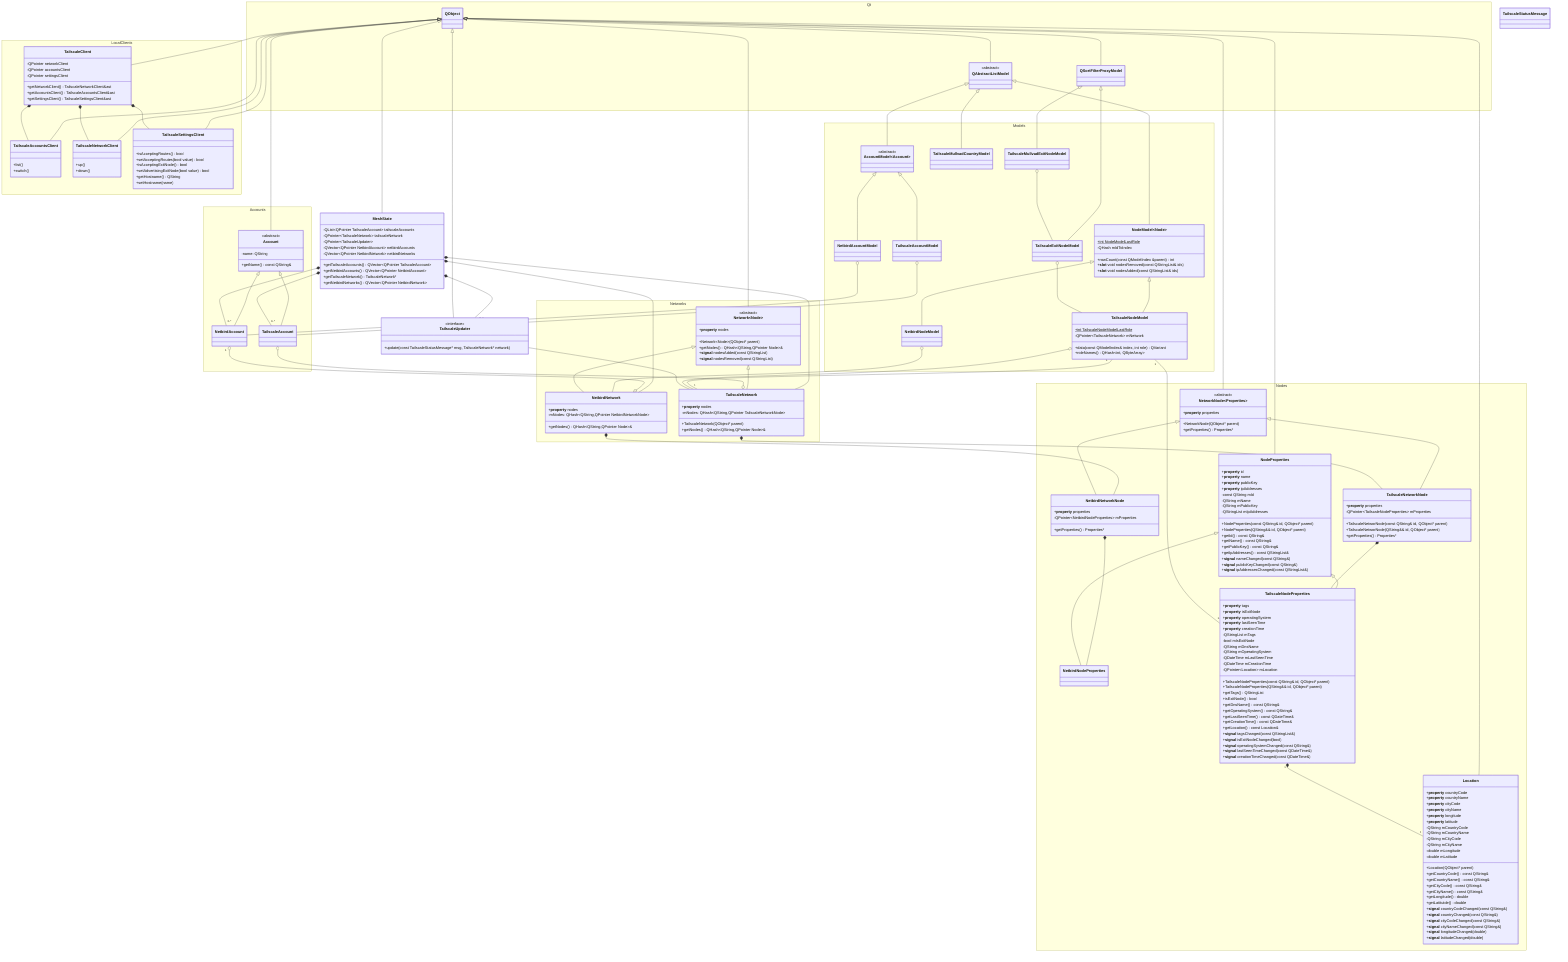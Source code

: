 classDiagram
    Account <|-- NetbirdAccount
    Account <|-- TailscaleAccount
    AccountModel~Account~ <|-- NetbirdAccountModel
    AccountModel~Account~ <|-- TailscaleAccountModel
    MeshState *-- "0..*" NetbirdAccount
    MeshState *-- "0..*" NetbirdNetwork
    MeshState *-- "0..*" TailscaleAccount
    MeshState *-- "0..1" TailscaleNetwork
    MeshState *-- "0..1" TailscaleUpdater
    NetbirdAccount "1" o--o "0..1" NetbirdNetwork
    NetbirdAccountModel o-- NetbirdAccount
    NetbirdNetwork *-- NetbirdNetworkNode
    NetbirdNetworkNode *-- NetbirdNodeProperties
    NetbirdNodeModel o-- NetbirdNetwork
    NetworkNode~Properties~ <|-- NetbirdNetworkNode
    NetworkNode~Properties~ <|-- TailscaleNetworkNode
    Network~Node~ <|-- NetbirdNetwork
    Network~Node~ <|-- TailscaleNetwork
    NodeModel~Node~ <|-- NetbirdNodeModel
    NodeModel~Node~ <|-- TailscaleNodeModel
    NodeProperties <|-- NetbirdNodeProperties
    NodeProperties <|-- TailscaleNodeProperties
    QAbstractListModel <|-- AccountModel~Account~
    QAbstractListModel <|-- NodeModel~Node~
    QAbstractListModel <|-- TailscaleMullvadCountryModel
    QObject <|-- Account
    QObject <|-- Location
    QObject <|-- MeshState
    QObject <|-- NetworkNode~Properties~
    QObject <|-- Network~Node~
    QObject <|-- NodeProperties
    QObject <|-- QAbstractListModel
    QObject <|-- QSortFilterProxyModel
    QObject <|-- TailscaleAccountsClient
    QObject <|-- TailscaleClient
    QObject <|-- TailscaleNetworkClient
    QObject <|-- TailscaleSettingsClient
    QObject <|-- TailscaleUpdater
    QSortFilterProxyModel <|-- TailscaleExitNodeModel
    QSortFilterProxyModel <|-- TailscaleMullvadExitNodeModel
    TailscaleAccount o--o TailscaleNetwork
    TailscaleAccountModel o-- TailscaleAccount
    TailscaleClient *-- TailscaleAccountsClient
    TailscaleClient *-- TailscaleNetworkClient
    TailscaleClient *-- TailscaleSettingsClient
    TailscaleExitNodeModel o-- TailscaleNodeModel
    TailscaleMullvadExitNodeModel o-- TailscaleExitNodeModel
    TailscaleNetwork *-- TailscaleNetworkNode
    TailscaleNetworkNode *-- TailscaleNodeProperties
    TailscaleNodeModel "1" -- "1" TailscaleNetwork
    TailscaleNodeModel "1" -- "1..*" TailscaleNodeProperties
    TailscaleNodeModel o-- TailscaleNetwork
    TailscaleNodeProperties "1" *-- "1" Location
    TailscaleUpdater -- TailscaleNetwork

    namespace Qt {
        class QObject {
        }
        class QAbstractListModel {
            <<abstract>>
        }
        class QSortFilterProxyModel {
        }
    }
    
    class MeshState {
        -QList~QPointer TailscaleAccount~ tailscaleAccounts
        -QPointer~TailscaleNetwork~ tailscaleNetwork
        -QPointer~TailscaleUpdater~
        -QVector~QPointer NetbirdAccount~ netbirdAccounts
        -QVector~QPointer NetbirdNetwork~ netbirdNetworks
        +getTailscaleAccounts() QVector~QPointer TailscaleAccount~
        +getNetbirdAccounts() QVector~QPointer NetbirdAccount~
        +getTailscaleNetwork() TailscaleNetwork&ast;
        +getNetbirdNetworks() QVector~QPointer NetbirdNetwork~
    }
    
    
    namespace Nodes {
        class Location {
            +**property** countryCode
            +**property** countryName
            +**property** cityCode
            +**property** cityName
            +**property** longitude
            +**property** latitude
            -QString mCountryCode
            -QString mCountryName
            -QString mCityCode
            -QString mCityName
            -double mLongitude
            -double mLatitude
            +Location(QObject* parent)
            +getCountryCode() const QString&
            +getCountryName() const QString&
            +getCityCode() const QString&
            +getCityName() const QString&
            +getLongitude() double
            +getLatitutde() double
            +**signal** countryCodeChanged(const QString&)
            +**signal** countryChanged(const QString&)
            +**signal** cityCodeChanged(const QString&)
            +**signal** cityNameChanged(const QString&)
            +**signal** longitudeChanged(double)
            +**signal** latitudeChanged(double)
        }
        class NodeProperties {
            +**property** id
            +**property** name
            +**property** publicKey
            +**property** ipAddresses
            -const QString mId
            -QString mName
            -QString mPublicKey
            -QStringList mIpAddresses
            +NodeProperties(const QString& id, QObject&ast; parent)
            +NodeProperties(QString&& id, QObject&ast; parent)
            +getId() const QString&
            +getName() const QString&
            +getPublicKey() const QString&
            +getIpAddresses() const QStringList&
            +**signal** nameChanged(const QString&)
            +**signal** publicKeyChanged(const QString&)
            +**signal** ipAddressesChanged(const QStringList&)
        }
        class TailscaleNodeProperties {
            +**property** tags
            +**property** isExitNode
            +**property** operatingSystem
            +**property** lastSeenTime
            +**property** creationTime
            -QStringList mTags
            -bool mIsExitNode
            -QString mDnsName
            -QString mOperatingSystem
            -QDateTime mLastSeenTime
            -QDateTime mCreationTime
            -QPointer~Location~ mLocation
            +TailscaleNodeProperties(const QString& id, QObject&ast; parent)
            +TailscaleNodeProperties(QString&& id, QObject&ast; parent)
            +getTags() QStringList
            +isExitNode() bool
            +getDnsName() const QString&
            +getOperatingSystem() const QString&
            +getLastSeenTime() const QDateTime&
            +getCreationTime() const QDateTime&
            +getLocation() const Location&
            +**signal** tagsChanged(const QStringList&)
            +**signal** isExitNodeChanged(bool)
            +**signal** operatingSystemChanged(const QString&)
            +**signal** lastSeenTimeChanged(const QDateTime&)
            +**signal** creationTimeChanged(const QDateTime&)
        }
        class NetbirdNodeProperties~Properties~ {
        }
        class NetworkNode {
            <<abstract>>
            +**property** properties
            +NetworkNode(QObject* parent)
            +getProperties() Properties&ast;
        }
        class TailscaleNetworkNode {
            +**property** properties
            -QPointer~TailscaleNodeProperties~ mProperties
            +TailscaleNetworNode(const QString& id, QObject* parent)
            +TailscaleNetworNode(QString&& id, QObject* parent)
            +getProperties() Properties&ast;
        }
        class NetbirdNetworkNode {
            +**property** properties
            -QPointer~NetbirdNodeProperties~ mProperties
            +getProperties() Properties&ast;
        }
    }

    namespace Networks {
        class Network~Node~  {
            <<abstract>>
            +**property** nodes
            +Network~Node~(QObject* parent)
            +getNodes() QHash~QString,QPointer Node~&
            +**signal** nodesAdded(const QStringList)
            +**signal** nodesRemoved(const QStringList)
        }
        class TailscaleNetwork {
            +**property** nodes
            +TailscaleNetwork(QObject* parent)
            -mNodes: QHash~QString,QPointer TailscaleNetworkNode~
            +getNodes() QHash~QString,QPointer Node~&
        }
        class NetbirdNetwork {
            +**property** nodes
            -mNodes: QHash~QString,QPointer NetbirdNetworkNode~
            +getNodes() QHash~QString,QPointer Node~&
        }
    }

    namespace Accounts {
        class Account {
            <<abstract>>
            -name: QString
            +getName() const QString&
        }
        class TailscaleAccount {
        }
        class NetbirdAccount {
        }
    }
        
    namespace LocalClients {
        class TailscaleClient {
            -QPointer<TailscaleNetworkClient> networkClient
            -QPointer<TailscaleAccountsClient> accountsClient
            -QPointer<TailscaleSettingsClient> settingsClient
            +getNetworkClient() TailscaleNetworkClient&ast
            +getAccountsClient() TailscaleAccountsClient&ast
            +getSettingsClient() TailscaleSettingsClient&ast
        }
        class TailscaleNetworkClient {
            +up()
            +down()
        }
        class TailscaleAccountsClient {
            +list()
            +switch()
        }
        class TailscaleSettingsClient {
            +isAcceptingRoutes() bool
            +setAcceptingRoutes(bool value) bool
            +isAcceptingExitNode() bool
            +setAdvertisingExitNode(bool value) bool
            +getHostname() QString
            +setHostname(name)
        }
    }

    namespace Models {
        class NodeModel~Node~ {
            +int NodeModelLastRole$
            -QHash<QString, QModelIndex> mIdToIndex
            +rowCount(const QModelIndex &parent) int
            +**slot** void nodesRemoved(const QStringList& ids)
            +**slot** void nodesAdded(const QStringList& ids)
        }
        class TailscaleNodeModel {
            +int TailscaleNodeModelLastRole$
            -QPointer~TailscaleNetwork~ mNetwork
            +data(const QModelIndex& index, int role) QVariant
            +roleNames() QHash~int, QByteArray~
        }
        class NetbirdNodeModel {
        }
        class TailscaleExitNodeModel {
        }
        class TailscaleMullvadExitNodeModel {
        }
        class AccountModel~Account~ {
            <<abstract>>
        }
        class TailscaleAccountModel {
        }
        class NetbirdAccountModel {
        }
        class TailscaleMullvadCountryModel {
        }
    }

    class TailscaleUpdater {
        <<interface>>
        +update(const TailscaleStatusMessage&ast; msg, TailscaleNetwork* network)
    }
    
    class TailscaleStatusMessage {
    }